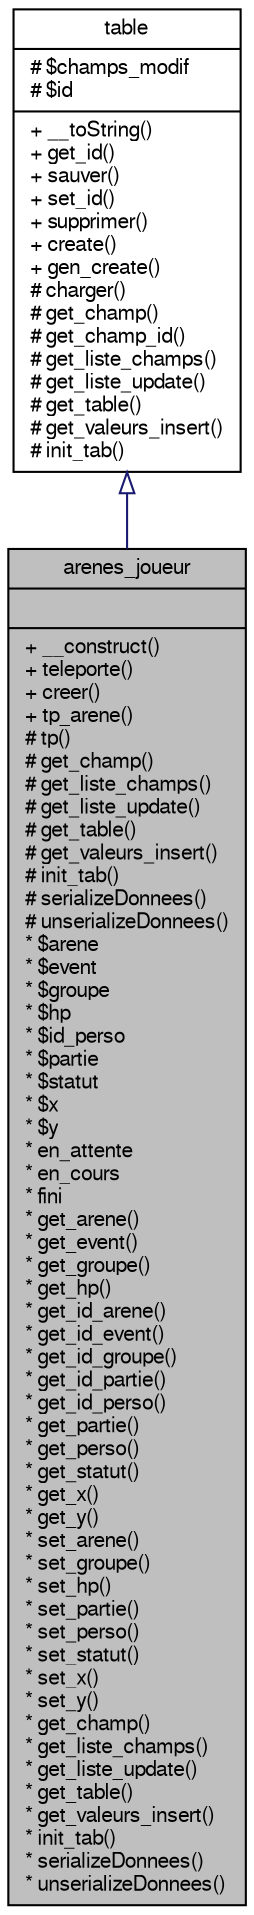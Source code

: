 digraph G
{
  bgcolor="transparent";
  edge [fontname="FreeSans",fontsize="10",labelfontname="FreeSans",labelfontsize="10"];
  node [fontname="FreeSans",fontsize="10",shape=record];
  Node1 [label="{arenes_joueur\n||+ __construct()\l+ teleporte()\l+ creer()\l+ tp_arene()\l# tp()\l# get_champ()\l# get_liste_champs()\l# get_liste_update()\l# get_table()\l# get_valeurs_insert()\l# init_tab()\l# serializeDonnees()\l# unserializeDonnees()\l* $arene\l* $event\l* $groupe\l* $hp\l* $id_perso\l* $partie\l* $statut\l* $x\l* $y\l* en_attente\l* en_cours\l* fini\l* get_arene()\l* get_event()\l* get_groupe()\l* get_hp()\l* get_id_arene()\l* get_id_event()\l* get_id_groupe()\l* get_id_partie()\l* get_id_perso()\l* get_partie()\l* get_perso()\l* get_statut()\l* get_x()\l* get_y()\l* set_arene()\l* set_groupe()\l* set_hp()\l* set_partie()\l* set_perso()\l* set_statut()\l* set_x()\l* set_y()\l* get_champ()\l* get_liste_champs()\l* get_liste_update()\l* get_table()\l* get_valeurs_insert()\l* init_tab()\l* serializeDonnees()\l* unserializeDonnees()\l}",height=0.2,width=0.4,color="black", fillcolor="grey75", style="filled" fontcolor="black"];
  Node2 -> Node1 [dir=back,color="midnightblue",fontsize="10",style="solid",arrowtail="empty",fontname="FreeSans"];
  Node2 [label="{table\n|# $champs_modif\l# $id\l|+ __toString()\l+ get_id()\l+ sauver()\l+ set_id()\l+ supprimer()\l+ create()\l+ gen_create()\l# charger()\l# get_champ()\l# get_champ_id()\l# get_liste_champs()\l# get_liste_update()\l# get_table()\l# get_valeurs_insert()\l# init_tab()\l}",height=0.2,width=0.4,color="black",URL="$classtable.html",tooltip="Classe de base pour les objets représentant un élément d&#39;une table dans la..."];
}
